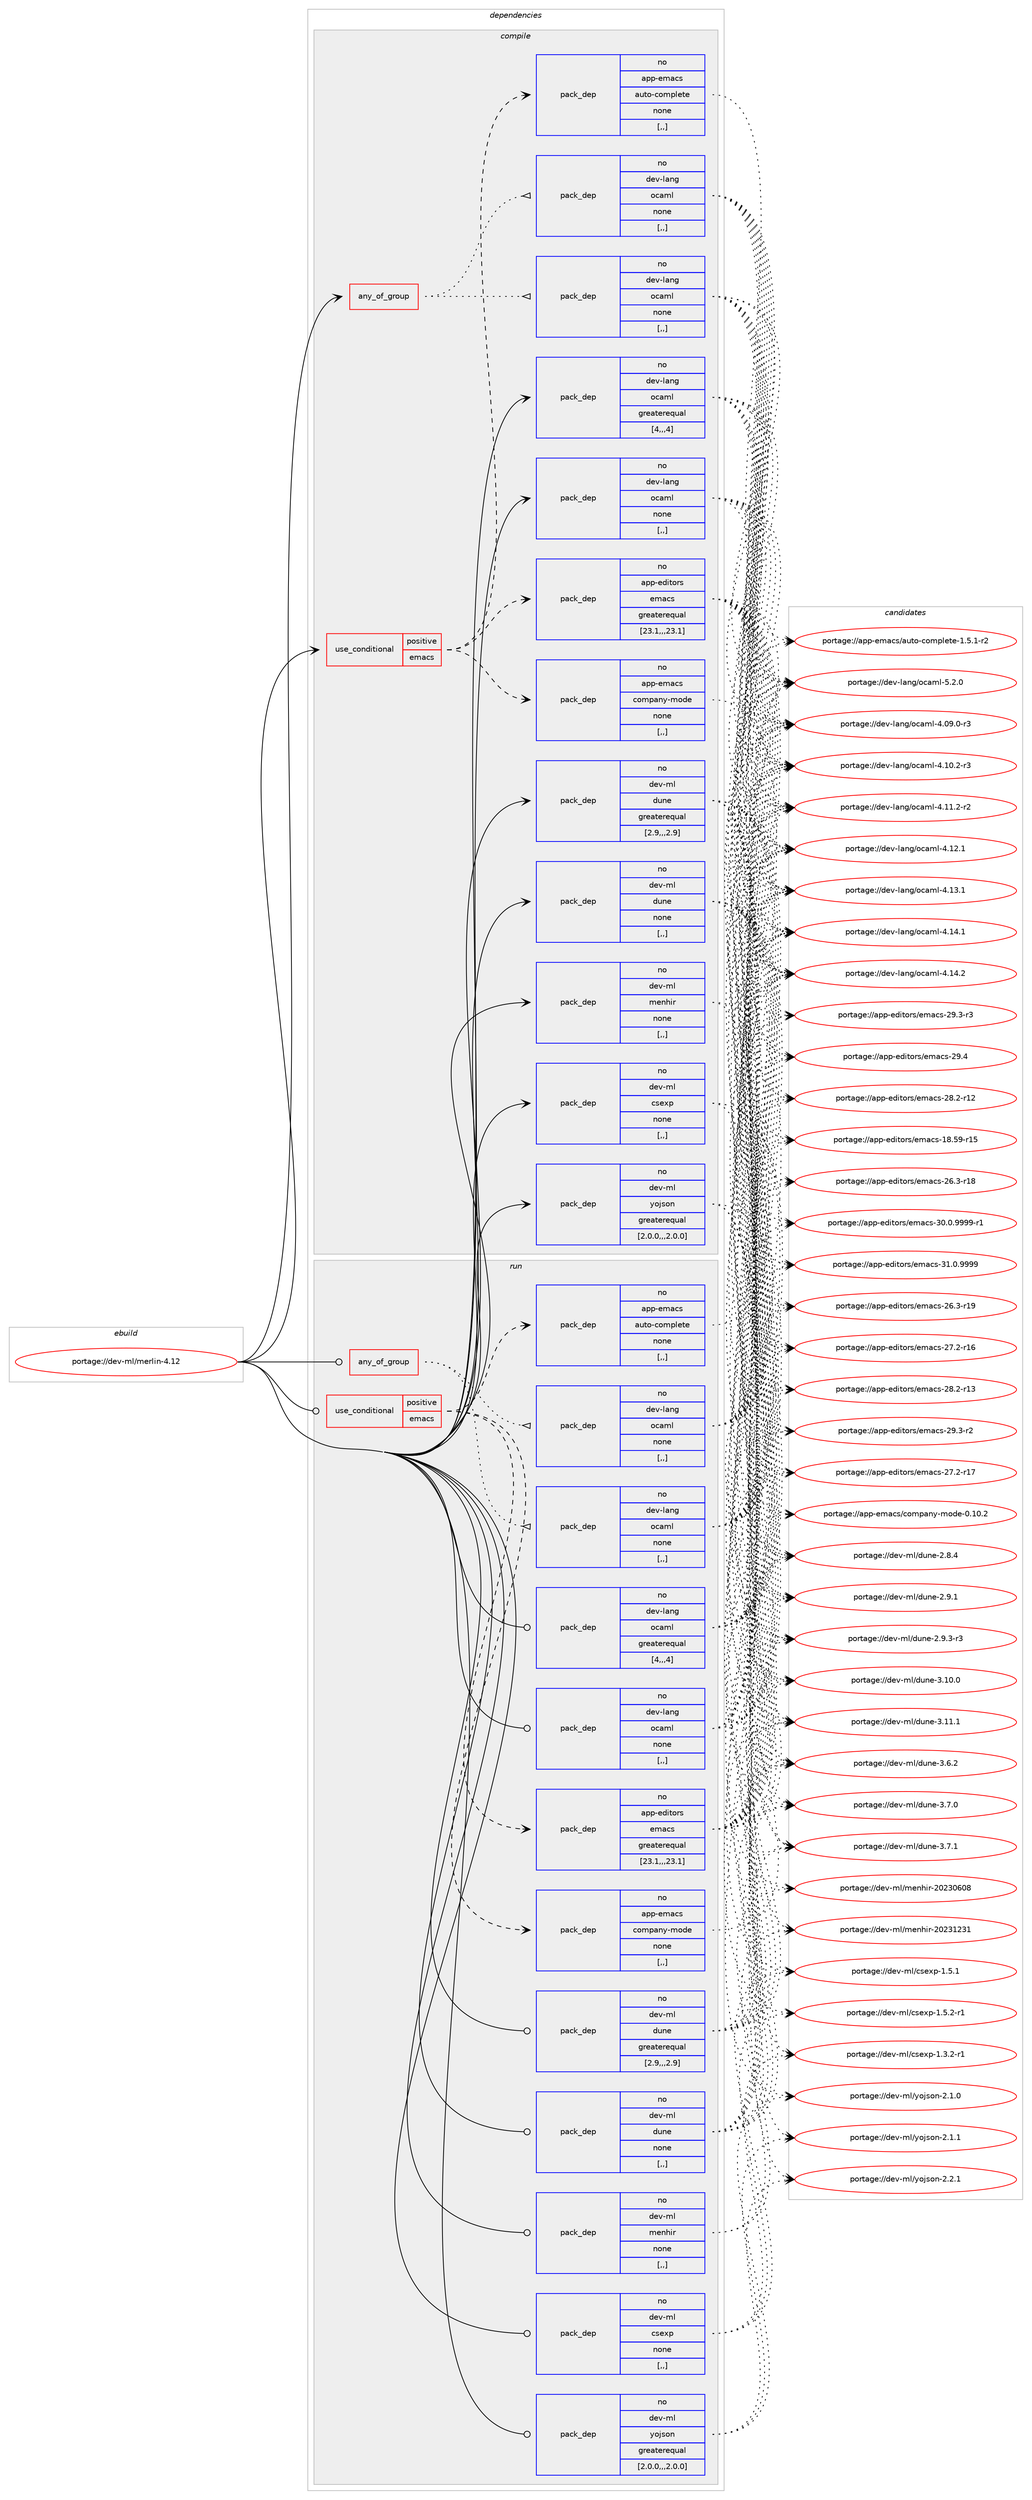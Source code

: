 digraph prolog {

# *************
# Graph options
# *************

newrank=true;
concentrate=true;
compound=true;
graph [rankdir=LR,fontname=Helvetica,fontsize=10,ranksep=1.5];#, ranksep=2.5, nodesep=0.2];
edge  [arrowhead=vee];
node  [fontname=Helvetica,fontsize=10];

# **********
# The ebuild
# **********

subgraph cluster_leftcol {
color=gray;
rank=same;
label=<<i>ebuild</i>>;
id [label="portage://dev-ml/merlin-4.12", color=red, width=4, href="../dev-ml/merlin-4.12.svg"];
}

# ****************
# The dependencies
# ****************

subgraph cluster_midcol {
color=gray;
label=<<i>dependencies</i>>;
subgraph cluster_compile {
fillcolor="#eeeeee";
style=filled;
label=<<i>compile</i>>;
subgraph any1024 {
dependency117652 [label=<<TABLE BORDER="0" CELLBORDER="1" CELLSPACING="0" CELLPADDING="4"><TR><TD CELLPADDING="10">any_of_group</TD></TR></TABLE>>, shape=none, color=red];subgraph pack87665 {
dependency117653 [label=<<TABLE BORDER="0" CELLBORDER="1" CELLSPACING="0" CELLPADDING="4" WIDTH="220"><TR><TD ROWSPAN="6" CELLPADDING="30">pack_dep</TD></TR><TR><TD WIDTH="110">no</TD></TR><TR><TD>dev-lang</TD></TR><TR><TD>ocaml</TD></TR><TR><TD>none</TD></TR><TR><TD>[,,]</TD></TR></TABLE>>, shape=none, color=blue];
}
dependency117652:e -> dependency117653:w [weight=20,style="dotted",arrowhead="oinv"];
subgraph pack87666 {
dependency117654 [label=<<TABLE BORDER="0" CELLBORDER="1" CELLSPACING="0" CELLPADDING="4" WIDTH="220"><TR><TD ROWSPAN="6" CELLPADDING="30">pack_dep</TD></TR><TR><TD WIDTH="110">no</TD></TR><TR><TD>dev-lang</TD></TR><TR><TD>ocaml</TD></TR><TR><TD>none</TD></TR><TR><TD>[,,]</TD></TR></TABLE>>, shape=none, color=blue];
}
dependency117652:e -> dependency117654:w [weight=20,style="dotted",arrowhead="oinv"];
}
id:e -> dependency117652:w [weight=20,style="solid",arrowhead="vee"];
subgraph cond28823 {
dependency117655 [label=<<TABLE BORDER="0" CELLBORDER="1" CELLSPACING="0" CELLPADDING="4"><TR><TD ROWSPAN="3" CELLPADDING="10">use_conditional</TD></TR><TR><TD>positive</TD></TR><TR><TD>emacs</TD></TR></TABLE>>, shape=none, color=red];
subgraph pack87667 {
dependency117656 [label=<<TABLE BORDER="0" CELLBORDER="1" CELLSPACING="0" CELLPADDING="4" WIDTH="220"><TR><TD ROWSPAN="6" CELLPADDING="30">pack_dep</TD></TR><TR><TD WIDTH="110">no</TD></TR><TR><TD>app-editors</TD></TR><TR><TD>emacs</TD></TR><TR><TD>greaterequal</TD></TR><TR><TD>[23.1,,,23.1]</TD></TR></TABLE>>, shape=none, color=blue];
}
dependency117655:e -> dependency117656:w [weight=20,style="dashed",arrowhead="vee"];
subgraph pack87668 {
dependency117657 [label=<<TABLE BORDER="0" CELLBORDER="1" CELLSPACING="0" CELLPADDING="4" WIDTH="220"><TR><TD ROWSPAN="6" CELLPADDING="30">pack_dep</TD></TR><TR><TD WIDTH="110">no</TD></TR><TR><TD>app-emacs</TD></TR><TR><TD>auto-complete</TD></TR><TR><TD>none</TD></TR><TR><TD>[,,]</TD></TR></TABLE>>, shape=none, color=blue];
}
dependency117655:e -> dependency117657:w [weight=20,style="dashed",arrowhead="vee"];
subgraph pack87669 {
dependency117658 [label=<<TABLE BORDER="0" CELLBORDER="1" CELLSPACING="0" CELLPADDING="4" WIDTH="220"><TR><TD ROWSPAN="6" CELLPADDING="30">pack_dep</TD></TR><TR><TD WIDTH="110">no</TD></TR><TR><TD>app-emacs</TD></TR><TR><TD>company-mode</TD></TR><TR><TD>none</TD></TR><TR><TD>[,,]</TD></TR></TABLE>>, shape=none, color=blue];
}
dependency117655:e -> dependency117658:w [weight=20,style="dashed",arrowhead="vee"];
}
id:e -> dependency117655:w [weight=20,style="solid",arrowhead="vee"];
subgraph pack87670 {
dependency117659 [label=<<TABLE BORDER="0" CELLBORDER="1" CELLSPACING="0" CELLPADDING="4" WIDTH="220"><TR><TD ROWSPAN="6" CELLPADDING="30">pack_dep</TD></TR><TR><TD WIDTH="110">no</TD></TR><TR><TD>dev-lang</TD></TR><TR><TD>ocaml</TD></TR><TR><TD>greaterequal</TD></TR><TR><TD>[4,,,4]</TD></TR></TABLE>>, shape=none, color=blue];
}
id:e -> dependency117659:w [weight=20,style="solid",arrowhead="vee"];
subgraph pack87671 {
dependency117660 [label=<<TABLE BORDER="0" CELLBORDER="1" CELLSPACING="0" CELLPADDING="4" WIDTH="220"><TR><TD ROWSPAN="6" CELLPADDING="30">pack_dep</TD></TR><TR><TD WIDTH="110">no</TD></TR><TR><TD>dev-lang</TD></TR><TR><TD>ocaml</TD></TR><TR><TD>none</TD></TR><TR><TD>[,,]</TD></TR></TABLE>>, shape=none, color=blue];
}
id:e -> dependency117660:w [weight=20,style="solid",arrowhead="vee"];
subgraph pack87672 {
dependency117661 [label=<<TABLE BORDER="0" CELLBORDER="1" CELLSPACING="0" CELLPADDING="4" WIDTH="220"><TR><TD ROWSPAN="6" CELLPADDING="30">pack_dep</TD></TR><TR><TD WIDTH="110">no</TD></TR><TR><TD>dev-ml</TD></TR><TR><TD>csexp</TD></TR><TR><TD>none</TD></TR><TR><TD>[,,]</TD></TR></TABLE>>, shape=none, color=blue];
}
id:e -> dependency117661:w [weight=20,style="solid",arrowhead="vee"];
subgraph pack87673 {
dependency117662 [label=<<TABLE BORDER="0" CELLBORDER="1" CELLSPACING="0" CELLPADDING="4" WIDTH="220"><TR><TD ROWSPAN="6" CELLPADDING="30">pack_dep</TD></TR><TR><TD WIDTH="110">no</TD></TR><TR><TD>dev-ml</TD></TR><TR><TD>dune</TD></TR><TR><TD>greaterequal</TD></TR><TR><TD>[2.9,,,2.9]</TD></TR></TABLE>>, shape=none, color=blue];
}
id:e -> dependency117662:w [weight=20,style="solid",arrowhead="vee"];
subgraph pack87674 {
dependency117663 [label=<<TABLE BORDER="0" CELLBORDER="1" CELLSPACING="0" CELLPADDING="4" WIDTH="220"><TR><TD ROWSPAN="6" CELLPADDING="30">pack_dep</TD></TR><TR><TD WIDTH="110">no</TD></TR><TR><TD>dev-ml</TD></TR><TR><TD>dune</TD></TR><TR><TD>none</TD></TR><TR><TD>[,,]</TD></TR></TABLE>>, shape=none, color=blue];
}
id:e -> dependency117663:w [weight=20,style="solid",arrowhead="vee"];
subgraph pack87675 {
dependency117664 [label=<<TABLE BORDER="0" CELLBORDER="1" CELLSPACING="0" CELLPADDING="4" WIDTH="220"><TR><TD ROWSPAN="6" CELLPADDING="30">pack_dep</TD></TR><TR><TD WIDTH="110">no</TD></TR><TR><TD>dev-ml</TD></TR><TR><TD>menhir</TD></TR><TR><TD>none</TD></TR><TR><TD>[,,]</TD></TR></TABLE>>, shape=none, color=blue];
}
id:e -> dependency117664:w [weight=20,style="solid",arrowhead="vee"];
subgraph pack87676 {
dependency117665 [label=<<TABLE BORDER="0" CELLBORDER="1" CELLSPACING="0" CELLPADDING="4" WIDTH="220"><TR><TD ROWSPAN="6" CELLPADDING="30">pack_dep</TD></TR><TR><TD WIDTH="110">no</TD></TR><TR><TD>dev-ml</TD></TR><TR><TD>yojson</TD></TR><TR><TD>greaterequal</TD></TR><TR><TD>[2.0.0,,,2.0.0]</TD></TR></TABLE>>, shape=none, color=blue];
}
id:e -> dependency117665:w [weight=20,style="solid",arrowhead="vee"];
}
subgraph cluster_compileandrun {
fillcolor="#eeeeee";
style=filled;
label=<<i>compile and run</i>>;
}
subgraph cluster_run {
fillcolor="#eeeeee";
style=filled;
label=<<i>run</i>>;
subgraph any1025 {
dependency117666 [label=<<TABLE BORDER="0" CELLBORDER="1" CELLSPACING="0" CELLPADDING="4"><TR><TD CELLPADDING="10">any_of_group</TD></TR></TABLE>>, shape=none, color=red];subgraph pack87677 {
dependency117667 [label=<<TABLE BORDER="0" CELLBORDER="1" CELLSPACING="0" CELLPADDING="4" WIDTH="220"><TR><TD ROWSPAN="6" CELLPADDING="30">pack_dep</TD></TR><TR><TD WIDTH="110">no</TD></TR><TR><TD>dev-lang</TD></TR><TR><TD>ocaml</TD></TR><TR><TD>none</TD></TR><TR><TD>[,,]</TD></TR></TABLE>>, shape=none, color=blue];
}
dependency117666:e -> dependency117667:w [weight=20,style="dotted",arrowhead="oinv"];
subgraph pack87678 {
dependency117668 [label=<<TABLE BORDER="0" CELLBORDER="1" CELLSPACING="0" CELLPADDING="4" WIDTH="220"><TR><TD ROWSPAN="6" CELLPADDING="30">pack_dep</TD></TR><TR><TD WIDTH="110">no</TD></TR><TR><TD>dev-lang</TD></TR><TR><TD>ocaml</TD></TR><TR><TD>none</TD></TR><TR><TD>[,,]</TD></TR></TABLE>>, shape=none, color=blue];
}
dependency117666:e -> dependency117668:w [weight=20,style="dotted",arrowhead="oinv"];
}
id:e -> dependency117666:w [weight=20,style="solid",arrowhead="odot"];
subgraph cond28824 {
dependency117669 [label=<<TABLE BORDER="0" CELLBORDER="1" CELLSPACING="0" CELLPADDING="4"><TR><TD ROWSPAN="3" CELLPADDING="10">use_conditional</TD></TR><TR><TD>positive</TD></TR><TR><TD>emacs</TD></TR></TABLE>>, shape=none, color=red];
subgraph pack87679 {
dependency117670 [label=<<TABLE BORDER="0" CELLBORDER="1" CELLSPACING="0" CELLPADDING="4" WIDTH="220"><TR><TD ROWSPAN="6" CELLPADDING="30">pack_dep</TD></TR><TR><TD WIDTH="110">no</TD></TR><TR><TD>app-editors</TD></TR><TR><TD>emacs</TD></TR><TR><TD>greaterequal</TD></TR><TR><TD>[23.1,,,23.1]</TD></TR></TABLE>>, shape=none, color=blue];
}
dependency117669:e -> dependency117670:w [weight=20,style="dashed",arrowhead="vee"];
subgraph pack87680 {
dependency117671 [label=<<TABLE BORDER="0" CELLBORDER="1" CELLSPACING="0" CELLPADDING="4" WIDTH="220"><TR><TD ROWSPAN="6" CELLPADDING="30">pack_dep</TD></TR><TR><TD WIDTH="110">no</TD></TR><TR><TD>app-emacs</TD></TR><TR><TD>auto-complete</TD></TR><TR><TD>none</TD></TR><TR><TD>[,,]</TD></TR></TABLE>>, shape=none, color=blue];
}
dependency117669:e -> dependency117671:w [weight=20,style="dashed",arrowhead="vee"];
subgraph pack87681 {
dependency117672 [label=<<TABLE BORDER="0" CELLBORDER="1" CELLSPACING="0" CELLPADDING="4" WIDTH="220"><TR><TD ROWSPAN="6" CELLPADDING="30">pack_dep</TD></TR><TR><TD WIDTH="110">no</TD></TR><TR><TD>app-emacs</TD></TR><TR><TD>company-mode</TD></TR><TR><TD>none</TD></TR><TR><TD>[,,]</TD></TR></TABLE>>, shape=none, color=blue];
}
dependency117669:e -> dependency117672:w [weight=20,style="dashed",arrowhead="vee"];
}
id:e -> dependency117669:w [weight=20,style="solid",arrowhead="odot"];
subgraph pack87682 {
dependency117673 [label=<<TABLE BORDER="0" CELLBORDER="1" CELLSPACING="0" CELLPADDING="4" WIDTH="220"><TR><TD ROWSPAN="6" CELLPADDING="30">pack_dep</TD></TR><TR><TD WIDTH="110">no</TD></TR><TR><TD>dev-lang</TD></TR><TR><TD>ocaml</TD></TR><TR><TD>greaterequal</TD></TR><TR><TD>[4,,,4]</TD></TR></TABLE>>, shape=none, color=blue];
}
id:e -> dependency117673:w [weight=20,style="solid",arrowhead="odot"];
subgraph pack87683 {
dependency117674 [label=<<TABLE BORDER="0" CELLBORDER="1" CELLSPACING="0" CELLPADDING="4" WIDTH="220"><TR><TD ROWSPAN="6" CELLPADDING="30">pack_dep</TD></TR><TR><TD WIDTH="110">no</TD></TR><TR><TD>dev-lang</TD></TR><TR><TD>ocaml</TD></TR><TR><TD>none</TD></TR><TR><TD>[,,]</TD></TR></TABLE>>, shape=none, color=blue];
}
id:e -> dependency117674:w [weight=20,style="solid",arrowhead="odot"];
subgraph pack87684 {
dependency117675 [label=<<TABLE BORDER="0" CELLBORDER="1" CELLSPACING="0" CELLPADDING="4" WIDTH="220"><TR><TD ROWSPAN="6" CELLPADDING="30">pack_dep</TD></TR><TR><TD WIDTH="110">no</TD></TR><TR><TD>dev-ml</TD></TR><TR><TD>csexp</TD></TR><TR><TD>none</TD></TR><TR><TD>[,,]</TD></TR></TABLE>>, shape=none, color=blue];
}
id:e -> dependency117675:w [weight=20,style="solid",arrowhead="odot"];
subgraph pack87685 {
dependency117676 [label=<<TABLE BORDER="0" CELLBORDER="1" CELLSPACING="0" CELLPADDING="4" WIDTH="220"><TR><TD ROWSPAN="6" CELLPADDING="30">pack_dep</TD></TR><TR><TD WIDTH="110">no</TD></TR><TR><TD>dev-ml</TD></TR><TR><TD>dune</TD></TR><TR><TD>greaterequal</TD></TR><TR><TD>[2.9,,,2.9]</TD></TR></TABLE>>, shape=none, color=blue];
}
id:e -> dependency117676:w [weight=20,style="solid",arrowhead="odot"];
subgraph pack87686 {
dependency117677 [label=<<TABLE BORDER="0" CELLBORDER="1" CELLSPACING="0" CELLPADDING="4" WIDTH="220"><TR><TD ROWSPAN="6" CELLPADDING="30">pack_dep</TD></TR><TR><TD WIDTH="110">no</TD></TR><TR><TD>dev-ml</TD></TR><TR><TD>dune</TD></TR><TR><TD>none</TD></TR><TR><TD>[,,]</TD></TR></TABLE>>, shape=none, color=blue];
}
id:e -> dependency117677:w [weight=20,style="solid",arrowhead="odot"];
subgraph pack87687 {
dependency117678 [label=<<TABLE BORDER="0" CELLBORDER="1" CELLSPACING="0" CELLPADDING="4" WIDTH="220"><TR><TD ROWSPAN="6" CELLPADDING="30">pack_dep</TD></TR><TR><TD WIDTH="110">no</TD></TR><TR><TD>dev-ml</TD></TR><TR><TD>menhir</TD></TR><TR><TD>none</TD></TR><TR><TD>[,,]</TD></TR></TABLE>>, shape=none, color=blue];
}
id:e -> dependency117678:w [weight=20,style="solid",arrowhead="odot"];
subgraph pack87688 {
dependency117679 [label=<<TABLE BORDER="0" CELLBORDER="1" CELLSPACING="0" CELLPADDING="4" WIDTH="220"><TR><TD ROWSPAN="6" CELLPADDING="30">pack_dep</TD></TR><TR><TD WIDTH="110">no</TD></TR><TR><TD>dev-ml</TD></TR><TR><TD>yojson</TD></TR><TR><TD>greaterequal</TD></TR><TR><TD>[2.0.0,,,2.0.0]</TD></TR></TABLE>>, shape=none, color=blue];
}
id:e -> dependency117679:w [weight=20,style="solid",arrowhead="odot"];
}
}

# **************
# The candidates
# **************

subgraph cluster_choices {
rank=same;
color=gray;
label=<<i>candidates</i>>;

subgraph choice87665 {
color=black;
nodesep=1;
choice1001011184510897110103471119997109108455246485746484511451 [label="portage://dev-lang/ocaml-4.09.0-r3", color=red, width=4,href="../dev-lang/ocaml-4.09.0-r3.svg"];
choice1001011184510897110103471119997109108455246494846504511451 [label="portage://dev-lang/ocaml-4.10.2-r3", color=red, width=4,href="../dev-lang/ocaml-4.10.2-r3.svg"];
choice1001011184510897110103471119997109108455246494946504511450 [label="portage://dev-lang/ocaml-4.11.2-r2", color=red, width=4,href="../dev-lang/ocaml-4.11.2-r2.svg"];
choice100101118451089711010347111999710910845524649504649 [label="portage://dev-lang/ocaml-4.12.1", color=red, width=4,href="../dev-lang/ocaml-4.12.1.svg"];
choice100101118451089711010347111999710910845524649514649 [label="portage://dev-lang/ocaml-4.13.1", color=red, width=4,href="../dev-lang/ocaml-4.13.1.svg"];
choice100101118451089711010347111999710910845524649524649 [label="portage://dev-lang/ocaml-4.14.1", color=red, width=4,href="../dev-lang/ocaml-4.14.1.svg"];
choice100101118451089711010347111999710910845524649524650 [label="portage://dev-lang/ocaml-4.14.2", color=red, width=4,href="../dev-lang/ocaml-4.14.2.svg"];
choice1001011184510897110103471119997109108455346504648 [label="portage://dev-lang/ocaml-5.2.0", color=red, width=4,href="../dev-lang/ocaml-5.2.0.svg"];
dependency117653:e -> choice1001011184510897110103471119997109108455246485746484511451:w [style=dotted,weight="100"];
dependency117653:e -> choice1001011184510897110103471119997109108455246494846504511451:w [style=dotted,weight="100"];
dependency117653:e -> choice1001011184510897110103471119997109108455246494946504511450:w [style=dotted,weight="100"];
dependency117653:e -> choice100101118451089711010347111999710910845524649504649:w [style=dotted,weight="100"];
dependency117653:e -> choice100101118451089711010347111999710910845524649514649:w [style=dotted,weight="100"];
dependency117653:e -> choice100101118451089711010347111999710910845524649524649:w [style=dotted,weight="100"];
dependency117653:e -> choice100101118451089711010347111999710910845524649524650:w [style=dotted,weight="100"];
dependency117653:e -> choice1001011184510897110103471119997109108455346504648:w [style=dotted,weight="100"];
}
subgraph choice87666 {
color=black;
nodesep=1;
choice1001011184510897110103471119997109108455246485746484511451 [label="portage://dev-lang/ocaml-4.09.0-r3", color=red, width=4,href="../dev-lang/ocaml-4.09.0-r3.svg"];
choice1001011184510897110103471119997109108455246494846504511451 [label="portage://dev-lang/ocaml-4.10.2-r3", color=red, width=4,href="../dev-lang/ocaml-4.10.2-r3.svg"];
choice1001011184510897110103471119997109108455246494946504511450 [label="portage://dev-lang/ocaml-4.11.2-r2", color=red, width=4,href="../dev-lang/ocaml-4.11.2-r2.svg"];
choice100101118451089711010347111999710910845524649504649 [label="portage://dev-lang/ocaml-4.12.1", color=red, width=4,href="../dev-lang/ocaml-4.12.1.svg"];
choice100101118451089711010347111999710910845524649514649 [label="portage://dev-lang/ocaml-4.13.1", color=red, width=4,href="../dev-lang/ocaml-4.13.1.svg"];
choice100101118451089711010347111999710910845524649524649 [label="portage://dev-lang/ocaml-4.14.1", color=red, width=4,href="../dev-lang/ocaml-4.14.1.svg"];
choice100101118451089711010347111999710910845524649524650 [label="portage://dev-lang/ocaml-4.14.2", color=red, width=4,href="../dev-lang/ocaml-4.14.2.svg"];
choice1001011184510897110103471119997109108455346504648 [label="portage://dev-lang/ocaml-5.2.0", color=red, width=4,href="../dev-lang/ocaml-5.2.0.svg"];
dependency117654:e -> choice1001011184510897110103471119997109108455246485746484511451:w [style=dotted,weight="100"];
dependency117654:e -> choice1001011184510897110103471119997109108455246494846504511451:w [style=dotted,weight="100"];
dependency117654:e -> choice1001011184510897110103471119997109108455246494946504511450:w [style=dotted,weight="100"];
dependency117654:e -> choice100101118451089711010347111999710910845524649504649:w [style=dotted,weight="100"];
dependency117654:e -> choice100101118451089711010347111999710910845524649514649:w [style=dotted,weight="100"];
dependency117654:e -> choice100101118451089711010347111999710910845524649524649:w [style=dotted,weight="100"];
dependency117654:e -> choice100101118451089711010347111999710910845524649524650:w [style=dotted,weight="100"];
dependency117654:e -> choice1001011184510897110103471119997109108455346504648:w [style=dotted,weight="100"];
}
subgraph choice87667 {
color=black;
nodesep=1;
choice9711211245101100105116111114115471011099799115454956465357451144953 [label="portage://app-editors/emacs-18.59-r15", color=red, width=4,href="../app-editors/emacs-18.59-r15.svg"];
choice97112112451011001051161111141154710110997991154550544651451144956 [label="portage://app-editors/emacs-26.3-r18", color=red, width=4,href="../app-editors/emacs-26.3-r18.svg"];
choice97112112451011001051161111141154710110997991154550544651451144957 [label="portage://app-editors/emacs-26.3-r19", color=red, width=4,href="../app-editors/emacs-26.3-r19.svg"];
choice97112112451011001051161111141154710110997991154550554650451144954 [label="portage://app-editors/emacs-27.2-r16", color=red, width=4,href="../app-editors/emacs-27.2-r16.svg"];
choice97112112451011001051161111141154710110997991154550554650451144955 [label="portage://app-editors/emacs-27.2-r17", color=red, width=4,href="../app-editors/emacs-27.2-r17.svg"];
choice97112112451011001051161111141154710110997991154550564650451144950 [label="portage://app-editors/emacs-28.2-r12", color=red, width=4,href="../app-editors/emacs-28.2-r12.svg"];
choice97112112451011001051161111141154710110997991154550564650451144951 [label="portage://app-editors/emacs-28.2-r13", color=red, width=4,href="../app-editors/emacs-28.2-r13.svg"];
choice971121124510110010511611111411547101109979911545505746514511450 [label="portage://app-editors/emacs-29.3-r2", color=red, width=4,href="../app-editors/emacs-29.3-r2.svg"];
choice971121124510110010511611111411547101109979911545505746514511451 [label="portage://app-editors/emacs-29.3-r3", color=red, width=4,href="../app-editors/emacs-29.3-r3.svg"];
choice97112112451011001051161111141154710110997991154550574652 [label="portage://app-editors/emacs-29.4", color=red, width=4,href="../app-editors/emacs-29.4.svg"];
choice9711211245101100105116111114115471011099799115455148464846575757574511449 [label="portage://app-editors/emacs-30.0.9999-r1", color=red, width=4,href="../app-editors/emacs-30.0.9999-r1.svg"];
choice971121124510110010511611111411547101109979911545514946484657575757 [label="portage://app-editors/emacs-31.0.9999", color=red, width=4,href="../app-editors/emacs-31.0.9999.svg"];
dependency117656:e -> choice9711211245101100105116111114115471011099799115454956465357451144953:w [style=dotted,weight="100"];
dependency117656:e -> choice97112112451011001051161111141154710110997991154550544651451144956:w [style=dotted,weight="100"];
dependency117656:e -> choice97112112451011001051161111141154710110997991154550544651451144957:w [style=dotted,weight="100"];
dependency117656:e -> choice97112112451011001051161111141154710110997991154550554650451144954:w [style=dotted,weight="100"];
dependency117656:e -> choice97112112451011001051161111141154710110997991154550554650451144955:w [style=dotted,weight="100"];
dependency117656:e -> choice97112112451011001051161111141154710110997991154550564650451144950:w [style=dotted,weight="100"];
dependency117656:e -> choice97112112451011001051161111141154710110997991154550564650451144951:w [style=dotted,weight="100"];
dependency117656:e -> choice971121124510110010511611111411547101109979911545505746514511450:w [style=dotted,weight="100"];
dependency117656:e -> choice971121124510110010511611111411547101109979911545505746514511451:w [style=dotted,weight="100"];
dependency117656:e -> choice97112112451011001051161111141154710110997991154550574652:w [style=dotted,weight="100"];
dependency117656:e -> choice9711211245101100105116111114115471011099799115455148464846575757574511449:w [style=dotted,weight="100"];
dependency117656:e -> choice971121124510110010511611111411547101109979911545514946484657575757:w [style=dotted,weight="100"];
}
subgraph choice87668 {
color=black;
nodesep=1;
choice97112112451011099799115479711711611145991111091121081011161014549465346494511450 [label="portage://app-emacs/auto-complete-1.5.1-r2", color=red, width=4,href="../app-emacs/auto-complete-1.5.1-r2.svg"];
dependency117657:e -> choice97112112451011099799115479711711611145991111091121081011161014549465346494511450:w [style=dotted,weight="100"];
}
subgraph choice87669 {
color=black;
nodesep=1;
choice971121124510110997991154799111109112971101214510911110010145484649484650 [label="portage://app-emacs/company-mode-0.10.2", color=red, width=4,href="../app-emacs/company-mode-0.10.2.svg"];
dependency117658:e -> choice971121124510110997991154799111109112971101214510911110010145484649484650:w [style=dotted,weight="100"];
}
subgraph choice87670 {
color=black;
nodesep=1;
choice1001011184510897110103471119997109108455246485746484511451 [label="portage://dev-lang/ocaml-4.09.0-r3", color=red, width=4,href="../dev-lang/ocaml-4.09.0-r3.svg"];
choice1001011184510897110103471119997109108455246494846504511451 [label="portage://dev-lang/ocaml-4.10.2-r3", color=red, width=4,href="../dev-lang/ocaml-4.10.2-r3.svg"];
choice1001011184510897110103471119997109108455246494946504511450 [label="portage://dev-lang/ocaml-4.11.2-r2", color=red, width=4,href="../dev-lang/ocaml-4.11.2-r2.svg"];
choice100101118451089711010347111999710910845524649504649 [label="portage://dev-lang/ocaml-4.12.1", color=red, width=4,href="../dev-lang/ocaml-4.12.1.svg"];
choice100101118451089711010347111999710910845524649514649 [label="portage://dev-lang/ocaml-4.13.1", color=red, width=4,href="../dev-lang/ocaml-4.13.1.svg"];
choice100101118451089711010347111999710910845524649524649 [label="portage://dev-lang/ocaml-4.14.1", color=red, width=4,href="../dev-lang/ocaml-4.14.1.svg"];
choice100101118451089711010347111999710910845524649524650 [label="portage://dev-lang/ocaml-4.14.2", color=red, width=4,href="../dev-lang/ocaml-4.14.2.svg"];
choice1001011184510897110103471119997109108455346504648 [label="portage://dev-lang/ocaml-5.2.0", color=red, width=4,href="../dev-lang/ocaml-5.2.0.svg"];
dependency117659:e -> choice1001011184510897110103471119997109108455246485746484511451:w [style=dotted,weight="100"];
dependency117659:e -> choice1001011184510897110103471119997109108455246494846504511451:w [style=dotted,weight="100"];
dependency117659:e -> choice1001011184510897110103471119997109108455246494946504511450:w [style=dotted,weight="100"];
dependency117659:e -> choice100101118451089711010347111999710910845524649504649:w [style=dotted,weight="100"];
dependency117659:e -> choice100101118451089711010347111999710910845524649514649:w [style=dotted,weight="100"];
dependency117659:e -> choice100101118451089711010347111999710910845524649524649:w [style=dotted,weight="100"];
dependency117659:e -> choice100101118451089711010347111999710910845524649524650:w [style=dotted,weight="100"];
dependency117659:e -> choice1001011184510897110103471119997109108455346504648:w [style=dotted,weight="100"];
}
subgraph choice87671 {
color=black;
nodesep=1;
choice1001011184510897110103471119997109108455246485746484511451 [label="portage://dev-lang/ocaml-4.09.0-r3", color=red, width=4,href="../dev-lang/ocaml-4.09.0-r3.svg"];
choice1001011184510897110103471119997109108455246494846504511451 [label="portage://dev-lang/ocaml-4.10.2-r3", color=red, width=4,href="../dev-lang/ocaml-4.10.2-r3.svg"];
choice1001011184510897110103471119997109108455246494946504511450 [label="portage://dev-lang/ocaml-4.11.2-r2", color=red, width=4,href="../dev-lang/ocaml-4.11.2-r2.svg"];
choice100101118451089711010347111999710910845524649504649 [label="portage://dev-lang/ocaml-4.12.1", color=red, width=4,href="../dev-lang/ocaml-4.12.1.svg"];
choice100101118451089711010347111999710910845524649514649 [label="portage://dev-lang/ocaml-4.13.1", color=red, width=4,href="../dev-lang/ocaml-4.13.1.svg"];
choice100101118451089711010347111999710910845524649524649 [label="portage://dev-lang/ocaml-4.14.1", color=red, width=4,href="../dev-lang/ocaml-4.14.1.svg"];
choice100101118451089711010347111999710910845524649524650 [label="portage://dev-lang/ocaml-4.14.2", color=red, width=4,href="../dev-lang/ocaml-4.14.2.svg"];
choice1001011184510897110103471119997109108455346504648 [label="portage://dev-lang/ocaml-5.2.0", color=red, width=4,href="../dev-lang/ocaml-5.2.0.svg"];
dependency117660:e -> choice1001011184510897110103471119997109108455246485746484511451:w [style=dotted,weight="100"];
dependency117660:e -> choice1001011184510897110103471119997109108455246494846504511451:w [style=dotted,weight="100"];
dependency117660:e -> choice1001011184510897110103471119997109108455246494946504511450:w [style=dotted,weight="100"];
dependency117660:e -> choice100101118451089711010347111999710910845524649504649:w [style=dotted,weight="100"];
dependency117660:e -> choice100101118451089711010347111999710910845524649514649:w [style=dotted,weight="100"];
dependency117660:e -> choice100101118451089711010347111999710910845524649524649:w [style=dotted,weight="100"];
dependency117660:e -> choice100101118451089711010347111999710910845524649524650:w [style=dotted,weight="100"];
dependency117660:e -> choice1001011184510897110103471119997109108455346504648:w [style=dotted,weight="100"];
}
subgraph choice87672 {
color=black;
nodesep=1;
choice1001011184510910847991151011201124549465146504511449 [label="portage://dev-ml/csexp-1.3.2-r1", color=red, width=4,href="../dev-ml/csexp-1.3.2-r1.svg"];
choice100101118451091084799115101120112454946534649 [label="portage://dev-ml/csexp-1.5.1", color=red, width=4,href="../dev-ml/csexp-1.5.1.svg"];
choice1001011184510910847991151011201124549465346504511449 [label="portage://dev-ml/csexp-1.5.2-r1", color=red, width=4,href="../dev-ml/csexp-1.5.2-r1.svg"];
dependency117661:e -> choice1001011184510910847991151011201124549465146504511449:w [style=dotted,weight="100"];
dependency117661:e -> choice100101118451091084799115101120112454946534649:w [style=dotted,weight="100"];
dependency117661:e -> choice1001011184510910847991151011201124549465346504511449:w [style=dotted,weight="100"];
}
subgraph choice87673 {
color=black;
nodesep=1;
choice1001011184510910847100117110101455046564652 [label="portage://dev-ml/dune-2.8.4", color=red, width=4,href="../dev-ml/dune-2.8.4.svg"];
choice1001011184510910847100117110101455046574649 [label="portage://dev-ml/dune-2.9.1", color=red, width=4,href="../dev-ml/dune-2.9.1.svg"];
choice10010111845109108471001171101014550465746514511451 [label="portage://dev-ml/dune-2.9.3-r3", color=red, width=4,href="../dev-ml/dune-2.9.3-r3.svg"];
choice100101118451091084710011711010145514649484648 [label="portage://dev-ml/dune-3.10.0", color=red, width=4,href="../dev-ml/dune-3.10.0.svg"];
choice100101118451091084710011711010145514649494649 [label="portage://dev-ml/dune-3.11.1", color=red, width=4,href="../dev-ml/dune-3.11.1.svg"];
choice1001011184510910847100117110101455146544650 [label="portage://dev-ml/dune-3.6.2", color=red, width=4,href="../dev-ml/dune-3.6.2.svg"];
choice1001011184510910847100117110101455146554648 [label="portage://dev-ml/dune-3.7.0", color=red, width=4,href="../dev-ml/dune-3.7.0.svg"];
choice1001011184510910847100117110101455146554649 [label="portage://dev-ml/dune-3.7.1", color=red, width=4,href="../dev-ml/dune-3.7.1.svg"];
dependency117662:e -> choice1001011184510910847100117110101455046564652:w [style=dotted,weight="100"];
dependency117662:e -> choice1001011184510910847100117110101455046574649:w [style=dotted,weight="100"];
dependency117662:e -> choice10010111845109108471001171101014550465746514511451:w [style=dotted,weight="100"];
dependency117662:e -> choice100101118451091084710011711010145514649484648:w [style=dotted,weight="100"];
dependency117662:e -> choice100101118451091084710011711010145514649494649:w [style=dotted,weight="100"];
dependency117662:e -> choice1001011184510910847100117110101455146544650:w [style=dotted,weight="100"];
dependency117662:e -> choice1001011184510910847100117110101455146554648:w [style=dotted,weight="100"];
dependency117662:e -> choice1001011184510910847100117110101455146554649:w [style=dotted,weight="100"];
}
subgraph choice87674 {
color=black;
nodesep=1;
choice1001011184510910847100117110101455046564652 [label="portage://dev-ml/dune-2.8.4", color=red, width=4,href="../dev-ml/dune-2.8.4.svg"];
choice1001011184510910847100117110101455046574649 [label="portage://dev-ml/dune-2.9.1", color=red, width=4,href="../dev-ml/dune-2.9.1.svg"];
choice10010111845109108471001171101014550465746514511451 [label="portage://dev-ml/dune-2.9.3-r3", color=red, width=4,href="../dev-ml/dune-2.9.3-r3.svg"];
choice100101118451091084710011711010145514649484648 [label="portage://dev-ml/dune-3.10.0", color=red, width=4,href="../dev-ml/dune-3.10.0.svg"];
choice100101118451091084710011711010145514649494649 [label="portage://dev-ml/dune-3.11.1", color=red, width=4,href="../dev-ml/dune-3.11.1.svg"];
choice1001011184510910847100117110101455146544650 [label="portage://dev-ml/dune-3.6.2", color=red, width=4,href="../dev-ml/dune-3.6.2.svg"];
choice1001011184510910847100117110101455146554648 [label="portage://dev-ml/dune-3.7.0", color=red, width=4,href="../dev-ml/dune-3.7.0.svg"];
choice1001011184510910847100117110101455146554649 [label="portage://dev-ml/dune-3.7.1", color=red, width=4,href="../dev-ml/dune-3.7.1.svg"];
dependency117663:e -> choice1001011184510910847100117110101455046564652:w [style=dotted,weight="100"];
dependency117663:e -> choice1001011184510910847100117110101455046574649:w [style=dotted,weight="100"];
dependency117663:e -> choice10010111845109108471001171101014550465746514511451:w [style=dotted,weight="100"];
dependency117663:e -> choice100101118451091084710011711010145514649484648:w [style=dotted,weight="100"];
dependency117663:e -> choice100101118451091084710011711010145514649494649:w [style=dotted,weight="100"];
dependency117663:e -> choice1001011184510910847100117110101455146544650:w [style=dotted,weight="100"];
dependency117663:e -> choice1001011184510910847100117110101455146554648:w [style=dotted,weight="100"];
dependency117663:e -> choice1001011184510910847100117110101455146554649:w [style=dotted,weight="100"];
}
subgraph choice87675 {
color=black;
nodesep=1;
choice1001011184510910847109101110104105114455048505148544856 [label="portage://dev-ml/menhir-20230608", color=red, width=4,href="../dev-ml/menhir-20230608.svg"];
choice1001011184510910847109101110104105114455048505149505149 [label="portage://dev-ml/menhir-20231231", color=red, width=4,href="../dev-ml/menhir-20231231.svg"];
dependency117664:e -> choice1001011184510910847109101110104105114455048505148544856:w [style=dotted,weight="100"];
dependency117664:e -> choice1001011184510910847109101110104105114455048505149505149:w [style=dotted,weight="100"];
}
subgraph choice87676 {
color=black;
nodesep=1;
choice1001011184510910847121111106115111110455046494648 [label="portage://dev-ml/yojson-2.1.0", color=red, width=4,href="../dev-ml/yojson-2.1.0.svg"];
choice1001011184510910847121111106115111110455046494649 [label="portage://dev-ml/yojson-2.1.1", color=red, width=4,href="../dev-ml/yojson-2.1.1.svg"];
choice1001011184510910847121111106115111110455046504649 [label="portage://dev-ml/yojson-2.2.1", color=red, width=4,href="../dev-ml/yojson-2.2.1.svg"];
dependency117665:e -> choice1001011184510910847121111106115111110455046494648:w [style=dotted,weight="100"];
dependency117665:e -> choice1001011184510910847121111106115111110455046494649:w [style=dotted,weight="100"];
dependency117665:e -> choice1001011184510910847121111106115111110455046504649:w [style=dotted,weight="100"];
}
subgraph choice87677 {
color=black;
nodesep=1;
choice1001011184510897110103471119997109108455246485746484511451 [label="portage://dev-lang/ocaml-4.09.0-r3", color=red, width=4,href="../dev-lang/ocaml-4.09.0-r3.svg"];
choice1001011184510897110103471119997109108455246494846504511451 [label="portage://dev-lang/ocaml-4.10.2-r3", color=red, width=4,href="../dev-lang/ocaml-4.10.2-r3.svg"];
choice1001011184510897110103471119997109108455246494946504511450 [label="portage://dev-lang/ocaml-4.11.2-r2", color=red, width=4,href="../dev-lang/ocaml-4.11.2-r2.svg"];
choice100101118451089711010347111999710910845524649504649 [label="portage://dev-lang/ocaml-4.12.1", color=red, width=4,href="../dev-lang/ocaml-4.12.1.svg"];
choice100101118451089711010347111999710910845524649514649 [label="portage://dev-lang/ocaml-4.13.1", color=red, width=4,href="../dev-lang/ocaml-4.13.1.svg"];
choice100101118451089711010347111999710910845524649524649 [label="portage://dev-lang/ocaml-4.14.1", color=red, width=4,href="../dev-lang/ocaml-4.14.1.svg"];
choice100101118451089711010347111999710910845524649524650 [label="portage://dev-lang/ocaml-4.14.2", color=red, width=4,href="../dev-lang/ocaml-4.14.2.svg"];
choice1001011184510897110103471119997109108455346504648 [label="portage://dev-lang/ocaml-5.2.0", color=red, width=4,href="../dev-lang/ocaml-5.2.0.svg"];
dependency117667:e -> choice1001011184510897110103471119997109108455246485746484511451:w [style=dotted,weight="100"];
dependency117667:e -> choice1001011184510897110103471119997109108455246494846504511451:w [style=dotted,weight="100"];
dependency117667:e -> choice1001011184510897110103471119997109108455246494946504511450:w [style=dotted,weight="100"];
dependency117667:e -> choice100101118451089711010347111999710910845524649504649:w [style=dotted,weight="100"];
dependency117667:e -> choice100101118451089711010347111999710910845524649514649:w [style=dotted,weight="100"];
dependency117667:e -> choice100101118451089711010347111999710910845524649524649:w [style=dotted,weight="100"];
dependency117667:e -> choice100101118451089711010347111999710910845524649524650:w [style=dotted,weight="100"];
dependency117667:e -> choice1001011184510897110103471119997109108455346504648:w [style=dotted,weight="100"];
}
subgraph choice87678 {
color=black;
nodesep=1;
choice1001011184510897110103471119997109108455246485746484511451 [label="portage://dev-lang/ocaml-4.09.0-r3", color=red, width=4,href="../dev-lang/ocaml-4.09.0-r3.svg"];
choice1001011184510897110103471119997109108455246494846504511451 [label="portage://dev-lang/ocaml-4.10.2-r3", color=red, width=4,href="../dev-lang/ocaml-4.10.2-r3.svg"];
choice1001011184510897110103471119997109108455246494946504511450 [label="portage://dev-lang/ocaml-4.11.2-r2", color=red, width=4,href="../dev-lang/ocaml-4.11.2-r2.svg"];
choice100101118451089711010347111999710910845524649504649 [label="portage://dev-lang/ocaml-4.12.1", color=red, width=4,href="../dev-lang/ocaml-4.12.1.svg"];
choice100101118451089711010347111999710910845524649514649 [label="portage://dev-lang/ocaml-4.13.1", color=red, width=4,href="../dev-lang/ocaml-4.13.1.svg"];
choice100101118451089711010347111999710910845524649524649 [label="portage://dev-lang/ocaml-4.14.1", color=red, width=4,href="../dev-lang/ocaml-4.14.1.svg"];
choice100101118451089711010347111999710910845524649524650 [label="portage://dev-lang/ocaml-4.14.2", color=red, width=4,href="../dev-lang/ocaml-4.14.2.svg"];
choice1001011184510897110103471119997109108455346504648 [label="portage://dev-lang/ocaml-5.2.0", color=red, width=4,href="../dev-lang/ocaml-5.2.0.svg"];
dependency117668:e -> choice1001011184510897110103471119997109108455246485746484511451:w [style=dotted,weight="100"];
dependency117668:e -> choice1001011184510897110103471119997109108455246494846504511451:w [style=dotted,weight="100"];
dependency117668:e -> choice1001011184510897110103471119997109108455246494946504511450:w [style=dotted,weight="100"];
dependency117668:e -> choice100101118451089711010347111999710910845524649504649:w [style=dotted,weight="100"];
dependency117668:e -> choice100101118451089711010347111999710910845524649514649:w [style=dotted,weight="100"];
dependency117668:e -> choice100101118451089711010347111999710910845524649524649:w [style=dotted,weight="100"];
dependency117668:e -> choice100101118451089711010347111999710910845524649524650:w [style=dotted,weight="100"];
dependency117668:e -> choice1001011184510897110103471119997109108455346504648:w [style=dotted,weight="100"];
}
subgraph choice87679 {
color=black;
nodesep=1;
choice9711211245101100105116111114115471011099799115454956465357451144953 [label="portage://app-editors/emacs-18.59-r15", color=red, width=4,href="../app-editors/emacs-18.59-r15.svg"];
choice97112112451011001051161111141154710110997991154550544651451144956 [label="portage://app-editors/emacs-26.3-r18", color=red, width=4,href="../app-editors/emacs-26.3-r18.svg"];
choice97112112451011001051161111141154710110997991154550544651451144957 [label="portage://app-editors/emacs-26.3-r19", color=red, width=4,href="../app-editors/emacs-26.3-r19.svg"];
choice97112112451011001051161111141154710110997991154550554650451144954 [label="portage://app-editors/emacs-27.2-r16", color=red, width=4,href="../app-editors/emacs-27.2-r16.svg"];
choice97112112451011001051161111141154710110997991154550554650451144955 [label="portage://app-editors/emacs-27.2-r17", color=red, width=4,href="../app-editors/emacs-27.2-r17.svg"];
choice97112112451011001051161111141154710110997991154550564650451144950 [label="portage://app-editors/emacs-28.2-r12", color=red, width=4,href="../app-editors/emacs-28.2-r12.svg"];
choice97112112451011001051161111141154710110997991154550564650451144951 [label="portage://app-editors/emacs-28.2-r13", color=red, width=4,href="../app-editors/emacs-28.2-r13.svg"];
choice971121124510110010511611111411547101109979911545505746514511450 [label="portage://app-editors/emacs-29.3-r2", color=red, width=4,href="../app-editors/emacs-29.3-r2.svg"];
choice971121124510110010511611111411547101109979911545505746514511451 [label="portage://app-editors/emacs-29.3-r3", color=red, width=4,href="../app-editors/emacs-29.3-r3.svg"];
choice97112112451011001051161111141154710110997991154550574652 [label="portage://app-editors/emacs-29.4", color=red, width=4,href="../app-editors/emacs-29.4.svg"];
choice9711211245101100105116111114115471011099799115455148464846575757574511449 [label="portage://app-editors/emacs-30.0.9999-r1", color=red, width=4,href="../app-editors/emacs-30.0.9999-r1.svg"];
choice971121124510110010511611111411547101109979911545514946484657575757 [label="portage://app-editors/emacs-31.0.9999", color=red, width=4,href="../app-editors/emacs-31.0.9999.svg"];
dependency117670:e -> choice9711211245101100105116111114115471011099799115454956465357451144953:w [style=dotted,weight="100"];
dependency117670:e -> choice97112112451011001051161111141154710110997991154550544651451144956:w [style=dotted,weight="100"];
dependency117670:e -> choice97112112451011001051161111141154710110997991154550544651451144957:w [style=dotted,weight="100"];
dependency117670:e -> choice97112112451011001051161111141154710110997991154550554650451144954:w [style=dotted,weight="100"];
dependency117670:e -> choice97112112451011001051161111141154710110997991154550554650451144955:w [style=dotted,weight="100"];
dependency117670:e -> choice97112112451011001051161111141154710110997991154550564650451144950:w [style=dotted,weight="100"];
dependency117670:e -> choice97112112451011001051161111141154710110997991154550564650451144951:w [style=dotted,weight="100"];
dependency117670:e -> choice971121124510110010511611111411547101109979911545505746514511450:w [style=dotted,weight="100"];
dependency117670:e -> choice971121124510110010511611111411547101109979911545505746514511451:w [style=dotted,weight="100"];
dependency117670:e -> choice97112112451011001051161111141154710110997991154550574652:w [style=dotted,weight="100"];
dependency117670:e -> choice9711211245101100105116111114115471011099799115455148464846575757574511449:w [style=dotted,weight="100"];
dependency117670:e -> choice971121124510110010511611111411547101109979911545514946484657575757:w [style=dotted,weight="100"];
}
subgraph choice87680 {
color=black;
nodesep=1;
choice97112112451011099799115479711711611145991111091121081011161014549465346494511450 [label="portage://app-emacs/auto-complete-1.5.1-r2", color=red, width=4,href="../app-emacs/auto-complete-1.5.1-r2.svg"];
dependency117671:e -> choice97112112451011099799115479711711611145991111091121081011161014549465346494511450:w [style=dotted,weight="100"];
}
subgraph choice87681 {
color=black;
nodesep=1;
choice971121124510110997991154799111109112971101214510911110010145484649484650 [label="portage://app-emacs/company-mode-0.10.2", color=red, width=4,href="../app-emacs/company-mode-0.10.2.svg"];
dependency117672:e -> choice971121124510110997991154799111109112971101214510911110010145484649484650:w [style=dotted,weight="100"];
}
subgraph choice87682 {
color=black;
nodesep=1;
choice1001011184510897110103471119997109108455246485746484511451 [label="portage://dev-lang/ocaml-4.09.0-r3", color=red, width=4,href="../dev-lang/ocaml-4.09.0-r3.svg"];
choice1001011184510897110103471119997109108455246494846504511451 [label="portage://dev-lang/ocaml-4.10.2-r3", color=red, width=4,href="../dev-lang/ocaml-4.10.2-r3.svg"];
choice1001011184510897110103471119997109108455246494946504511450 [label="portage://dev-lang/ocaml-4.11.2-r2", color=red, width=4,href="../dev-lang/ocaml-4.11.2-r2.svg"];
choice100101118451089711010347111999710910845524649504649 [label="portage://dev-lang/ocaml-4.12.1", color=red, width=4,href="../dev-lang/ocaml-4.12.1.svg"];
choice100101118451089711010347111999710910845524649514649 [label="portage://dev-lang/ocaml-4.13.1", color=red, width=4,href="../dev-lang/ocaml-4.13.1.svg"];
choice100101118451089711010347111999710910845524649524649 [label="portage://dev-lang/ocaml-4.14.1", color=red, width=4,href="../dev-lang/ocaml-4.14.1.svg"];
choice100101118451089711010347111999710910845524649524650 [label="portage://dev-lang/ocaml-4.14.2", color=red, width=4,href="../dev-lang/ocaml-4.14.2.svg"];
choice1001011184510897110103471119997109108455346504648 [label="portage://dev-lang/ocaml-5.2.0", color=red, width=4,href="../dev-lang/ocaml-5.2.0.svg"];
dependency117673:e -> choice1001011184510897110103471119997109108455246485746484511451:w [style=dotted,weight="100"];
dependency117673:e -> choice1001011184510897110103471119997109108455246494846504511451:w [style=dotted,weight="100"];
dependency117673:e -> choice1001011184510897110103471119997109108455246494946504511450:w [style=dotted,weight="100"];
dependency117673:e -> choice100101118451089711010347111999710910845524649504649:w [style=dotted,weight="100"];
dependency117673:e -> choice100101118451089711010347111999710910845524649514649:w [style=dotted,weight="100"];
dependency117673:e -> choice100101118451089711010347111999710910845524649524649:w [style=dotted,weight="100"];
dependency117673:e -> choice100101118451089711010347111999710910845524649524650:w [style=dotted,weight="100"];
dependency117673:e -> choice1001011184510897110103471119997109108455346504648:w [style=dotted,weight="100"];
}
subgraph choice87683 {
color=black;
nodesep=1;
choice1001011184510897110103471119997109108455246485746484511451 [label="portage://dev-lang/ocaml-4.09.0-r3", color=red, width=4,href="../dev-lang/ocaml-4.09.0-r3.svg"];
choice1001011184510897110103471119997109108455246494846504511451 [label="portage://dev-lang/ocaml-4.10.2-r3", color=red, width=4,href="../dev-lang/ocaml-4.10.2-r3.svg"];
choice1001011184510897110103471119997109108455246494946504511450 [label="portage://dev-lang/ocaml-4.11.2-r2", color=red, width=4,href="../dev-lang/ocaml-4.11.2-r2.svg"];
choice100101118451089711010347111999710910845524649504649 [label="portage://dev-lang/ocaml-4.12.1", color=red, width=4,href="../dev-lang/ocaml-4.12.1.svg"];
choice100101118451089711010347111999710910845524649514649 [label="portage://dev-lang/ocaml-4.13.1", color=red, width=4,href="../dev-lang/ocaml-4.13.1.svg"];
choice100101118451089711010347111999710910845524649524649 [label="portage://dev-lang/ocaml-4.14.1", color=red, width=4,href="../dev-lang/ocaml-4.14.1.svg"];
choice100101118451089711010347111999710910845524649524650 [label="portage://dev-lang/ocaml-4.14.2", color=red, width=4,href="../dev-lang/ocaml-4.14.2.svg"];
choice1001011184510897110103471119997109108455346504648 [label="portage://dev-lang/ocaml-5.2.0", color=red, width=4,href="../dev-lang/ocaml-5.2.0.svg"];
dependency117674:e -> choice1001011184510897110103471119997109108455246485746484511451:w [style=dotted,weight="100"];
dependency117674:e -> choice1001011184510897110103471119997109108455246494846504511451:w [style=dotted,weight="100"];
dependency117674:e -> choice1001011184510897110103471119997109108455246494946504511450:w [style=dotted,weight="100"];
dependency117674:e -> choice100101118451089711010347111999710910845524649504649:w [style=dotted,weight="100"];
dependency117674:e -> choice100101118451089711010347111999710910845524649514649:w [style=dotted,weight="100"];
dependency117674:e -> choice100101118451089711010347111999710910845524649524649:w [style=dotted,weight="100"];
dependency117674:e -> choice100101118451089711010347111999710910845524649524650:w [style=dotted,weight="100"];
dependency117674:e -> choice1001011184510897110103471119997109108455346504648:w [style=dotted,weight="100"];
}
subgraph choice87684 {
color=black;
nodesep=1;
choice1001011184510910847991151011201124549465146504511449 [label="portage://dev-ml/csexp-1.3.2-r1", color=red, width=4,href="../dev-ml/csexp-1.3.2-r1.svg"];
choice100101118451091084799115101120112454946534649 [label="portage://dev-ml/csexp-1.5.1", color=red, width=4,href="../dev-ml/csexp-1.5.1.svg"];
choice1001011184510910847991151011201124549465346504511449 [label="portage://dev-ml/csexp-1.5.2-r1", color=red, width=4,href="../dev-ml/csexp-1.5.2-r1.svg"];
dependency117675:e -> choice1001011184510910847991151011201124549465146504511449:w [style=dotted,weight="100"];
dependency117675:e -> choice100101118451091084799115101120112454946534649:w [style=dotted,weight="100"];
dependency117675:e -> choice1001011184510910847991151011201124549465346504511449:w [style=dotted,weight="100"];
}
subgraph choice87685 {
color=black;
nodesep=1;
choice1001011184510910847100117110101455046564652 [label="portage://dev-ml/dune-2.8.4", color=red, width=4,href="../dev-ml/dune-2.8.4.svg"];
choice1001011184510910847100117110101455046574649 [label="portage://dev-ml/dune-2.9.1", color=red, width=4,href="../dev-ml/dune-2.9.1.svg"];
choice10010111845109108471001171101014550465746514511451 [label="portage://dev-ml/dune-2.9.3-r3", color=red, width=4,href="../dev-ml/dune-2.9.3-r3.svg"];
choice100101118451091084710011711010145514649484648 [label="portage://dev-ml/dune-3.10.0", color=red, width=4,href="../dev-ml/dune-3.10.0.svg"];
choice100101118451091084710011711010145514649494649 [label="portage://dev-ml/dune-3.11.1", color=red, width=4,href="../dev-ml/dune-3.11.1.svg"];
choice1001011184510910847100117110101455146544650 [label="portage://dev-ml/dune-3.6.2", color=red, width=4,href="../dev-ml/dune-3.6.2.svg"];
choice1001011184510910847100117110101455146554648 [label="portage://dev-ml/dune-3.7.0", color=red, width=4,href="../dev-ml/dune-3.7.0.svg"];
choice1001011184510910847100117110101455146554649 [label="portage://dev-ml/dune-3.7.1", color=red, width=4,href="../dev-ml/dune-3.7.1.svg"];
dependency117676:e -> choice1001011184510910847100117110101455046564652:w [style=dotted,weight="100"];
dependency117676:e -> choice1001011184510910847100117110101455046574649:w [style=dotted,weight="100"];
dependency117676:e -> choice10010111845109108471001171101014550465746514511451:w [style=dotted,weight="100"];
dependency117676:e -> choice100101118451091084710011711010145514649484648:w [style=dotted,weight="100"];
dependency117676:e -> choice100101118451091084710011711010145514649494649:w [style=dotted,weight="100"];
dependency117676:e -> choice1001011184510910847100117110101455146544650:w [style=dotted,weight="100"];
dependency117676:e -> choice1001011184510910847100117110101455146554648:w [style=dotted,weight="100"];
dependency117676:e -> choice1001011184510910847100117110101455146554649:w [style=dotted,weight="100"];
}
subgraph choice87686 {
color=black;
nodesep=1;
choice1001011184510910847100117110101455046564652 [label="portage://dev-ml/dune-2.8.4", color=red, width=4,href="../dev-ml/dune-2.8.4.svg"];
choice1001011184510910847100117110101455046574649 [label="portage://dev-ml/dune-2.9.1", color=red, width=4,href="../dev-ml/dune-2.9.1.svg"];
choice10010111845109108471001171101014550465746514511451 [label="portage://dev-ml/dune-2.9.3-r3", color=red, width=4,href="../dev-ml/dune-2.9.3-r3.svg"];
choice100101118451091084710011711010145514649484648 [label="portage://dev-ml/dune-3.10.0", color=red, width=4,href="../dev-ml/dune-3.10.0.svg"];
choice100101118451091084710011711010145514649494649 [label="portage://dev-ml/dune-3.11.1", color=red, width=4,href="../dev-ml/dune-3.11.1.svg"];
choice1001011184510910847100117110101455146544650 [label="portage://dev-ml/dune-3.6.2", color=red, width=4,href="../dev-ml/dune-3.6.2.svg"];
choice1001011184510910847100117110101455146554648 [label="portage://dev-ml/dune-3.7.0", color=red, width=4,href="../dev-ml/dune-3.7.0.svg"];
choice1001011184510910847100117110101455146554649 [label="portage://dev-ml/dune-3.7.1", color=red, width=4,href="../dev-ml/dune-3.7.1.svg"];
dependency117677:e -> choice1001011184510910847100117110101455046564652:w [style=dotted,weight="100"];
dependency117677:e -> choice1001011184510910847100117110101455046574649:w [style=dotted,weight="100"];
dependency117677:e -> choice10010111845109108471001171101014550465746514511451:w [style=dotted,weight="100"];
dependency117677:e -> choice100101118451091084710011711010145514649484648:w [style=dotted,weight="100"];
dependency117677:e -> choice100101118451091084710011711010145514649494649:w [style=dotted,weight="100"];
dependency117677:e -> choice1001011184510910847100117110101455146544650:w [style=dotted,weight="100"];
dependency117677:e -> choice1001011184510910847100117110101455146554648:w [style=dotted,weight="100"];
dependency117677:e -> choice1001011184510910847100117110101455146554649:w [style=dotted,weight="100"];
}
subgraph choice87687 {
color=black;
nodesep=1;
choice1001011184510910847109101110104105114455048505148544856 [label="portage://dev-ml/menhir-20230608", color=red, width=4,href="../dev-ml/menhir-20230608.svg"];
choice1001011184510910847109101110104105114455048505149505149 [label="portage://dev-ml/menhir-20231231", color=red, width=4,href="../dev-ml/menhir-20231231.svg"];
dependency117678:e -> choice1001011184510910847109101110104105114455048505148544856:w [style=dotted,weight="100"];
dependency117678:e -> choice1001011184510910847109101110104105114455048505149505149:w [style=dotted,weight="100"];
}
subgraph choice87688 {
color=black;
nodesep=1;
choice1001011184510910847121111106115111110455046494648 [label="portage://dev-ml/yojson-2.1.0", color=red, width=4,href="../dev-ml/yojson-2.1.0.svg"];
choice1001011184510910847121111106115111110455046494649 [label="portage://dev-ml/yojson-2.1.1", color=red, width=4,href="../dev-ml/yojson-2.1.1.svg"];
choice1001011184510910847121111106115111110455046504649 [label="portage://dev-ml/yojson-2.2.1", color=red, width=4,href="../dev-ml/yojson-2.2.1.svg"];
dependency117679:e -> choice1001011184510910847121111106115111110455046494648:w [style=dotted,weight="100"];
dependency117679:e -> choice1001011184510910847121111106115111110455046494649:w [style=dotted,weight="100"];
dependency117679:e -> choice1001011184510910847121111106115111110455046504649:w [style=dotted,weight="100"];
}
}

}
